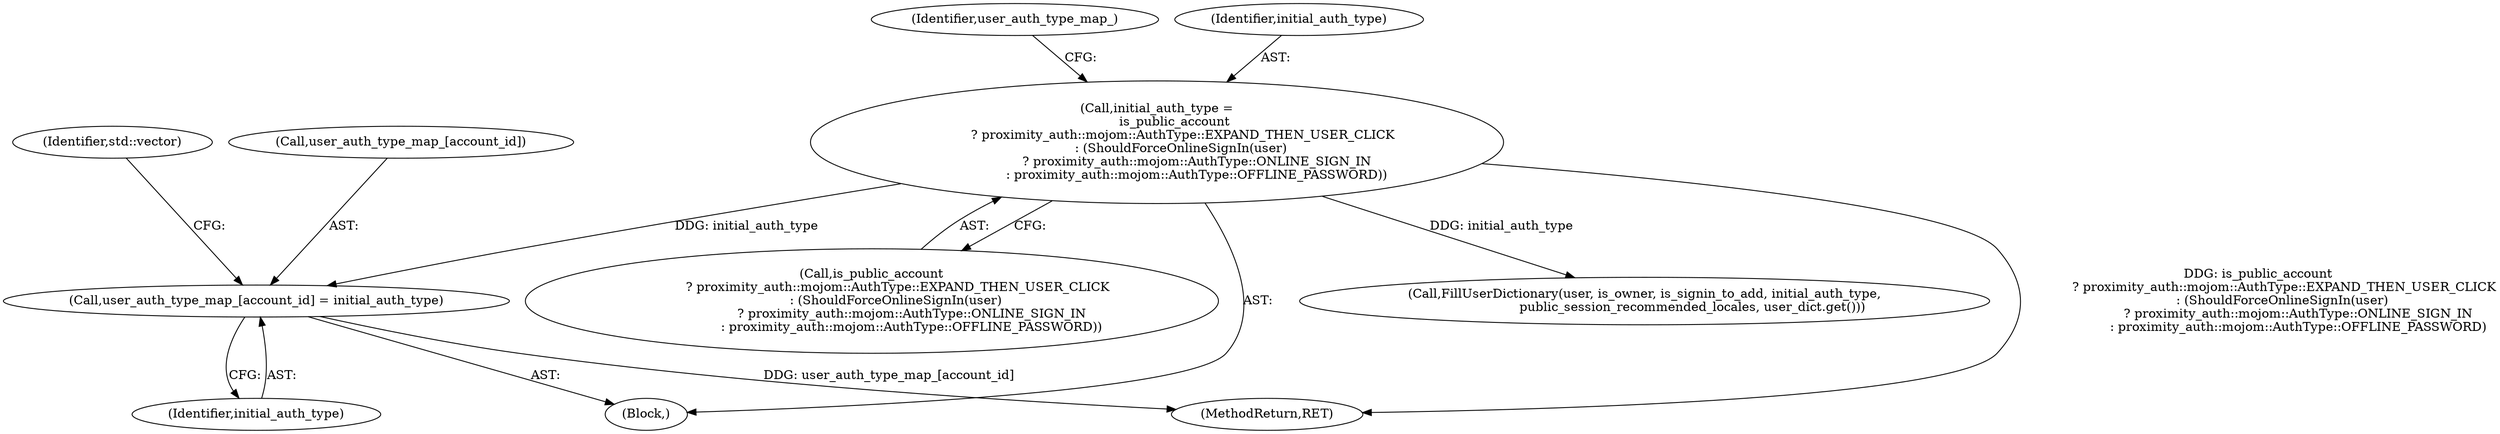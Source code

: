 digraph "0_Chrome_c66b1fc49870c514b1c1e8b53498153176d7ec2b_7@array" {
"1000146" [label="(Call,user_auth_type_map_[account_id] = initial_auth_type)"];
"1000136" [label="(Call,initial_auth_type =\n         is_public_account\n             ? proximity_auth::mojom::AuthType::EXPAND_THEN_USER_CLICK\n            : (ShouldForceOnlineSignIn(user)\n                    ? proximity_auth::mojom::AuthType::ONLINE_SIGN_IN\n                    : proximity_auth::mojom::AuthType::OFFLINE_PASSWORD))"];
"1000148" [label="(Identifier,user_auth_type_map_)"];
"1000150" [label="(Identifier,initial_auth_type)"];
"1000146" [label="(Call,user_auth_type_map_[account_id] = initial_auth_type)"];
"1000184" [label="(MethodReturn,RET)"];
"1000138" [label="(Call,is_public_account\n             ? proximity_auth::mojom::AuthType::EXPAND_THEN_USER_CLICK\n            : (ShouldForceOnlineSignIn(user)\n                    ? proximity_auth::mojom::AuthType::ONLINE_SIGN_IN\n                    : proximity_auth::mojom::AuthType::OFFLINE_PASSWORD))"];
"1000153" [label="(Identifier,std::vector)"];
"1000147" [label="(Call,user_auth_type_map_[account_id])"];
"1000168" [label="(Call,FillUserDictionary(user, is_owner, is_signin_to_add, initial_auth_type,\n                        public_session_recommended_locales, user_dict.get()))"];
"1000118" [label="(Block,)"];
"1000136" [label="(Call,initial_auth_type =\n         is_public_account\n             ? proximity_auth::mojom::AuthType::EXPAND_THEN_USER_CLICK\n            : (ShouldForceOnlineSignIn(user)\n                    ? proximity_auth::mojom::AuthType::ONLINE_SIGN_IN\n                    : proximity_auth::mojom::AuthType::OFFLINE_PASSWORD))"];
"1000137" [label="(Identifier,initial_auth_type)"];
"1000146" -> "1000118"  [label="AST: "];
"1000146" -> "1000150"  [label="CFG: "];
"1000147" -> "1000146"  [label="AST: "];
"1000150" -> "1000146"  [label="AST: "];
"1000153" -> "1000146"  [label="CFG: "];
"1000146" -> "1000184"  [label="DDG: user_auth_type_map_[account_id]"];
"1000136" -> "1000146"  [label="DDG: initial_auth_type"];
"1000136" -> "1000118"  [label="AST: "];
"1000136" -> "1000138"  [label="CFG: "];
"1000137" -> "1000136"  [label="AST: "];
"1000138" -> "1000136"  [label="AST: "];
"1000148" -> "1000136"  [label="CFG: "];
"1000136" -> "1000184"  [label="DDG: is_public_account\n             ? proximity_auth::mojom::AuthType::EXPAND_THEN_USER_CLICK\n            : (ShouldForceOnlineSignIn(user)\n                    ? proximity_auth::mojom::AuthType::ONLINE_SIGN_IN\n                    : proximity_auth::mojom::AuthType::OFFLINE_PASSWORD)"];
"1000136" -> "1000168"  [label="DDG: initial_auth_type"];
}
